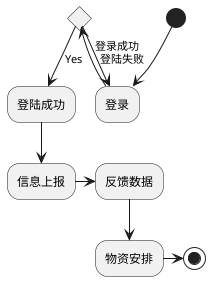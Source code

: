 @startuml
(*)  --> "登录"
If "登录成功" then
--> [Yes] "登陆成功"
--> "信息上报"
-> "反馈数据"
--> "物资安排"
-> (*)
else
--> [登陆失败]"登录"
Endif
@enduml
